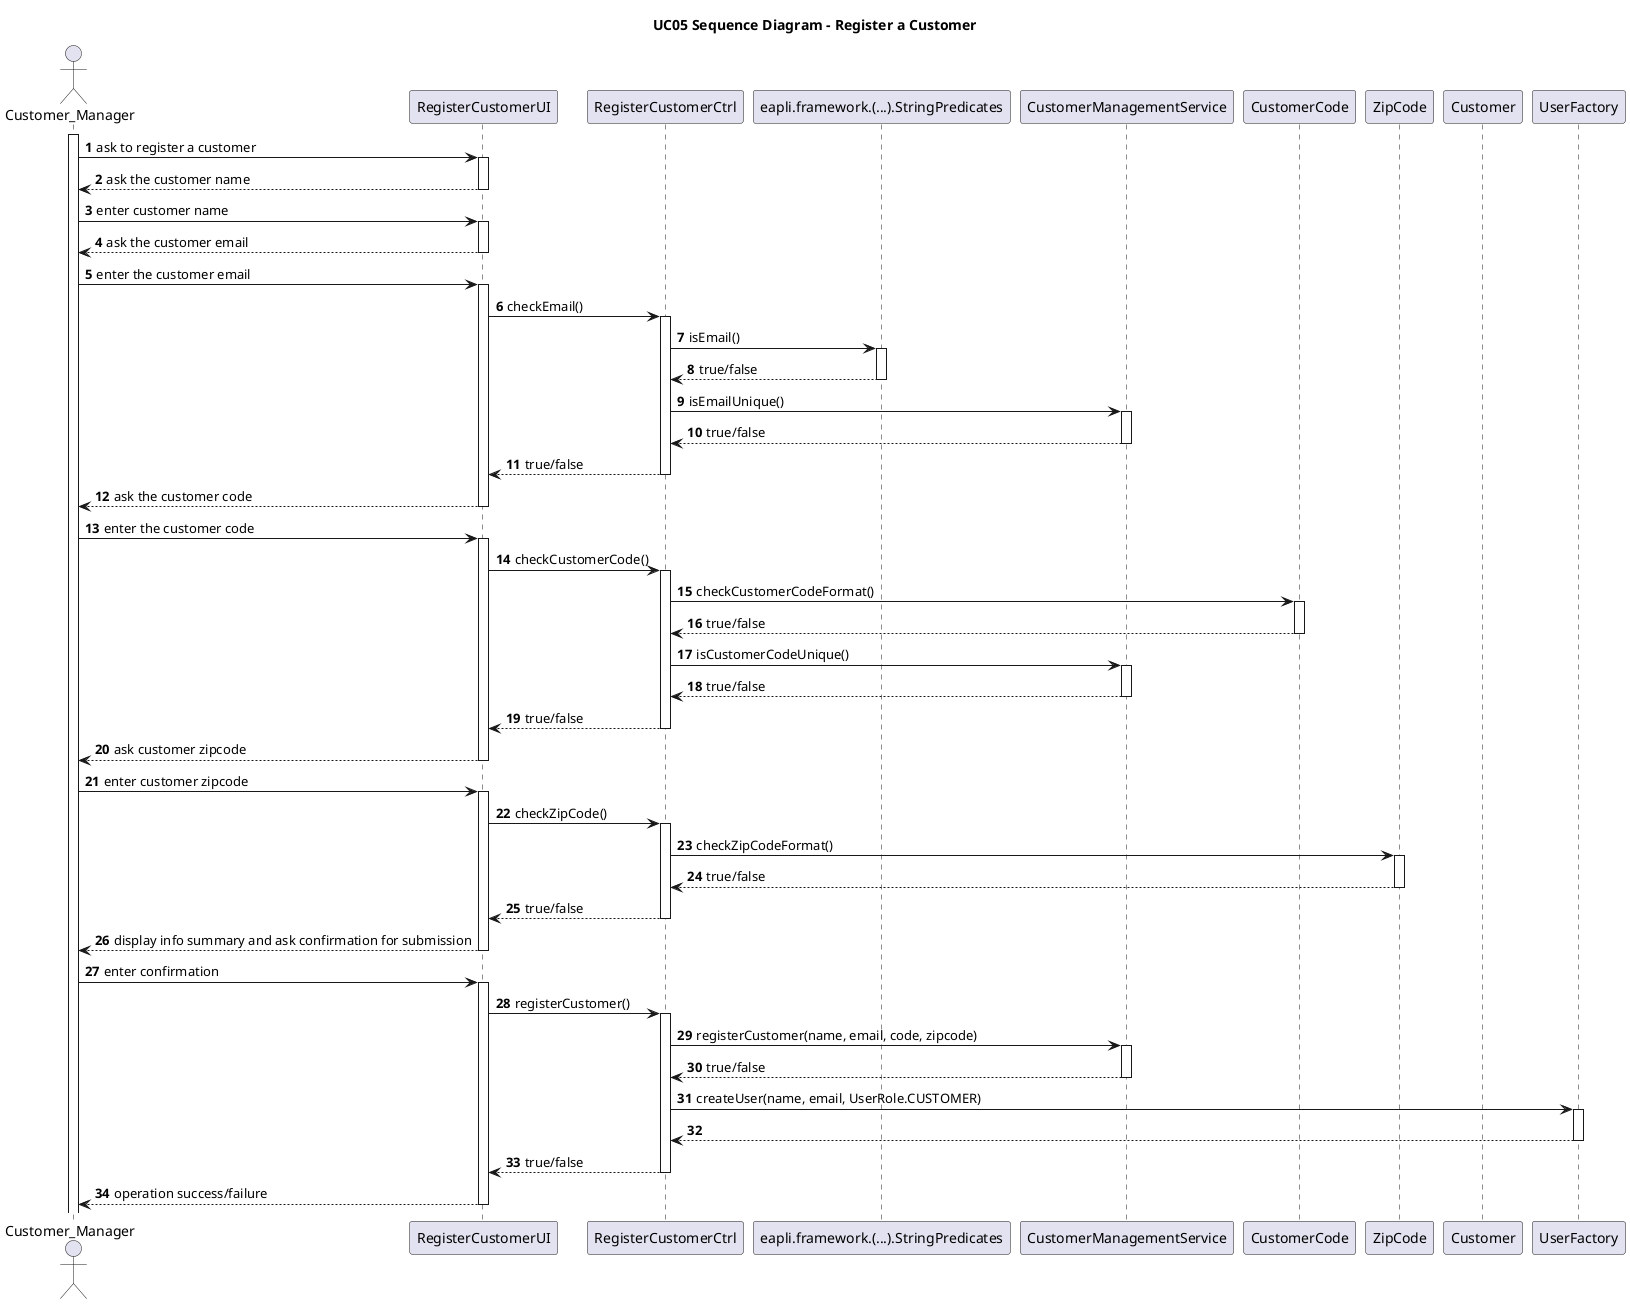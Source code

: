 @startuml
'https://plantuml.com/sequence-diagram

title UC05 Sequence Diagram - Register a Customer
autonumber

actor Customer_Manager as actor
participant RegisterCustomerUI as ui
participant RegisterCustomerCtrl as ctrl
participant "eapli.framework.(...).StringPredicates" as email
participant CustomerManagementService as customer_management
participant CustomerCode as code
participant ZipCode as zipcode
participant Customer as customer
participant UserFactory as user_factory

activate actor
actor -> ui: ask to register a customer

activate ui
ui --> actor: ask the customer name
deactivate

actor -> ui: enter customer name

activate ui
ui --> actor: ask the customer email
deactivate

actor -> ui: enter the customer email

activate ui
ui -> ctrl:checkEmail()

activate ctrl
ctrl -> email: isEmail()

activate email
email --> ctrl: true/false
deactivate

ctrl->customer_management:isEmailUnique()

activate customer_management
customer_management-->ctrl: true/false
deactivate

ctrl --> ui:true/false
deactivate

ui --> actor: ask the customer code
deactivate

actor -> ui: enter the customer code

activate ui
ui -> ctrl: checkCustomerCode()

activate ctrl
ctrl -> code: checkCustomerCodeFormat()

activate code
code --> ctrl: true/false
deactivate

ctrl -> customer_management:isCustomerCodeUnique()

activate customer_management
customer_management --> ctrl: true/false
deactivate

ctrl --> ui: true/false
deactivate

ui --> actor: ask customer zipcode
deactivate

actor -> ui: enter customer zipcode

activate ui
ui -> ctrl: checkZipCode()

activate ctrl
ctrl -> zipcode: checkZipCodeFormat()

activate zipcode
zipcode --> ctrl: true/false
deactivate

ctrl --> ui: true/false
deactivate

ui --> actor:display info summary and ask confirmation for submission
deactivate

actor -> ui: enter confirmation

activate ui
ui->ctrl:registerCustomer()

activate ctrl
ctrl -> customer_management: registerCustomer(name, email, code, zipcode)

activate customer_management
customer_management-->ctrl:true/false
deactivate

ctrl->user_factory: createUser(name, email, UserRole.CUSTOMER)

activate user_factory
user_factory-->ctrl
deactivate

ctrl --> ui: true/false
deactivate

ui --> actor: operation success/failure
deactivate
@enduml